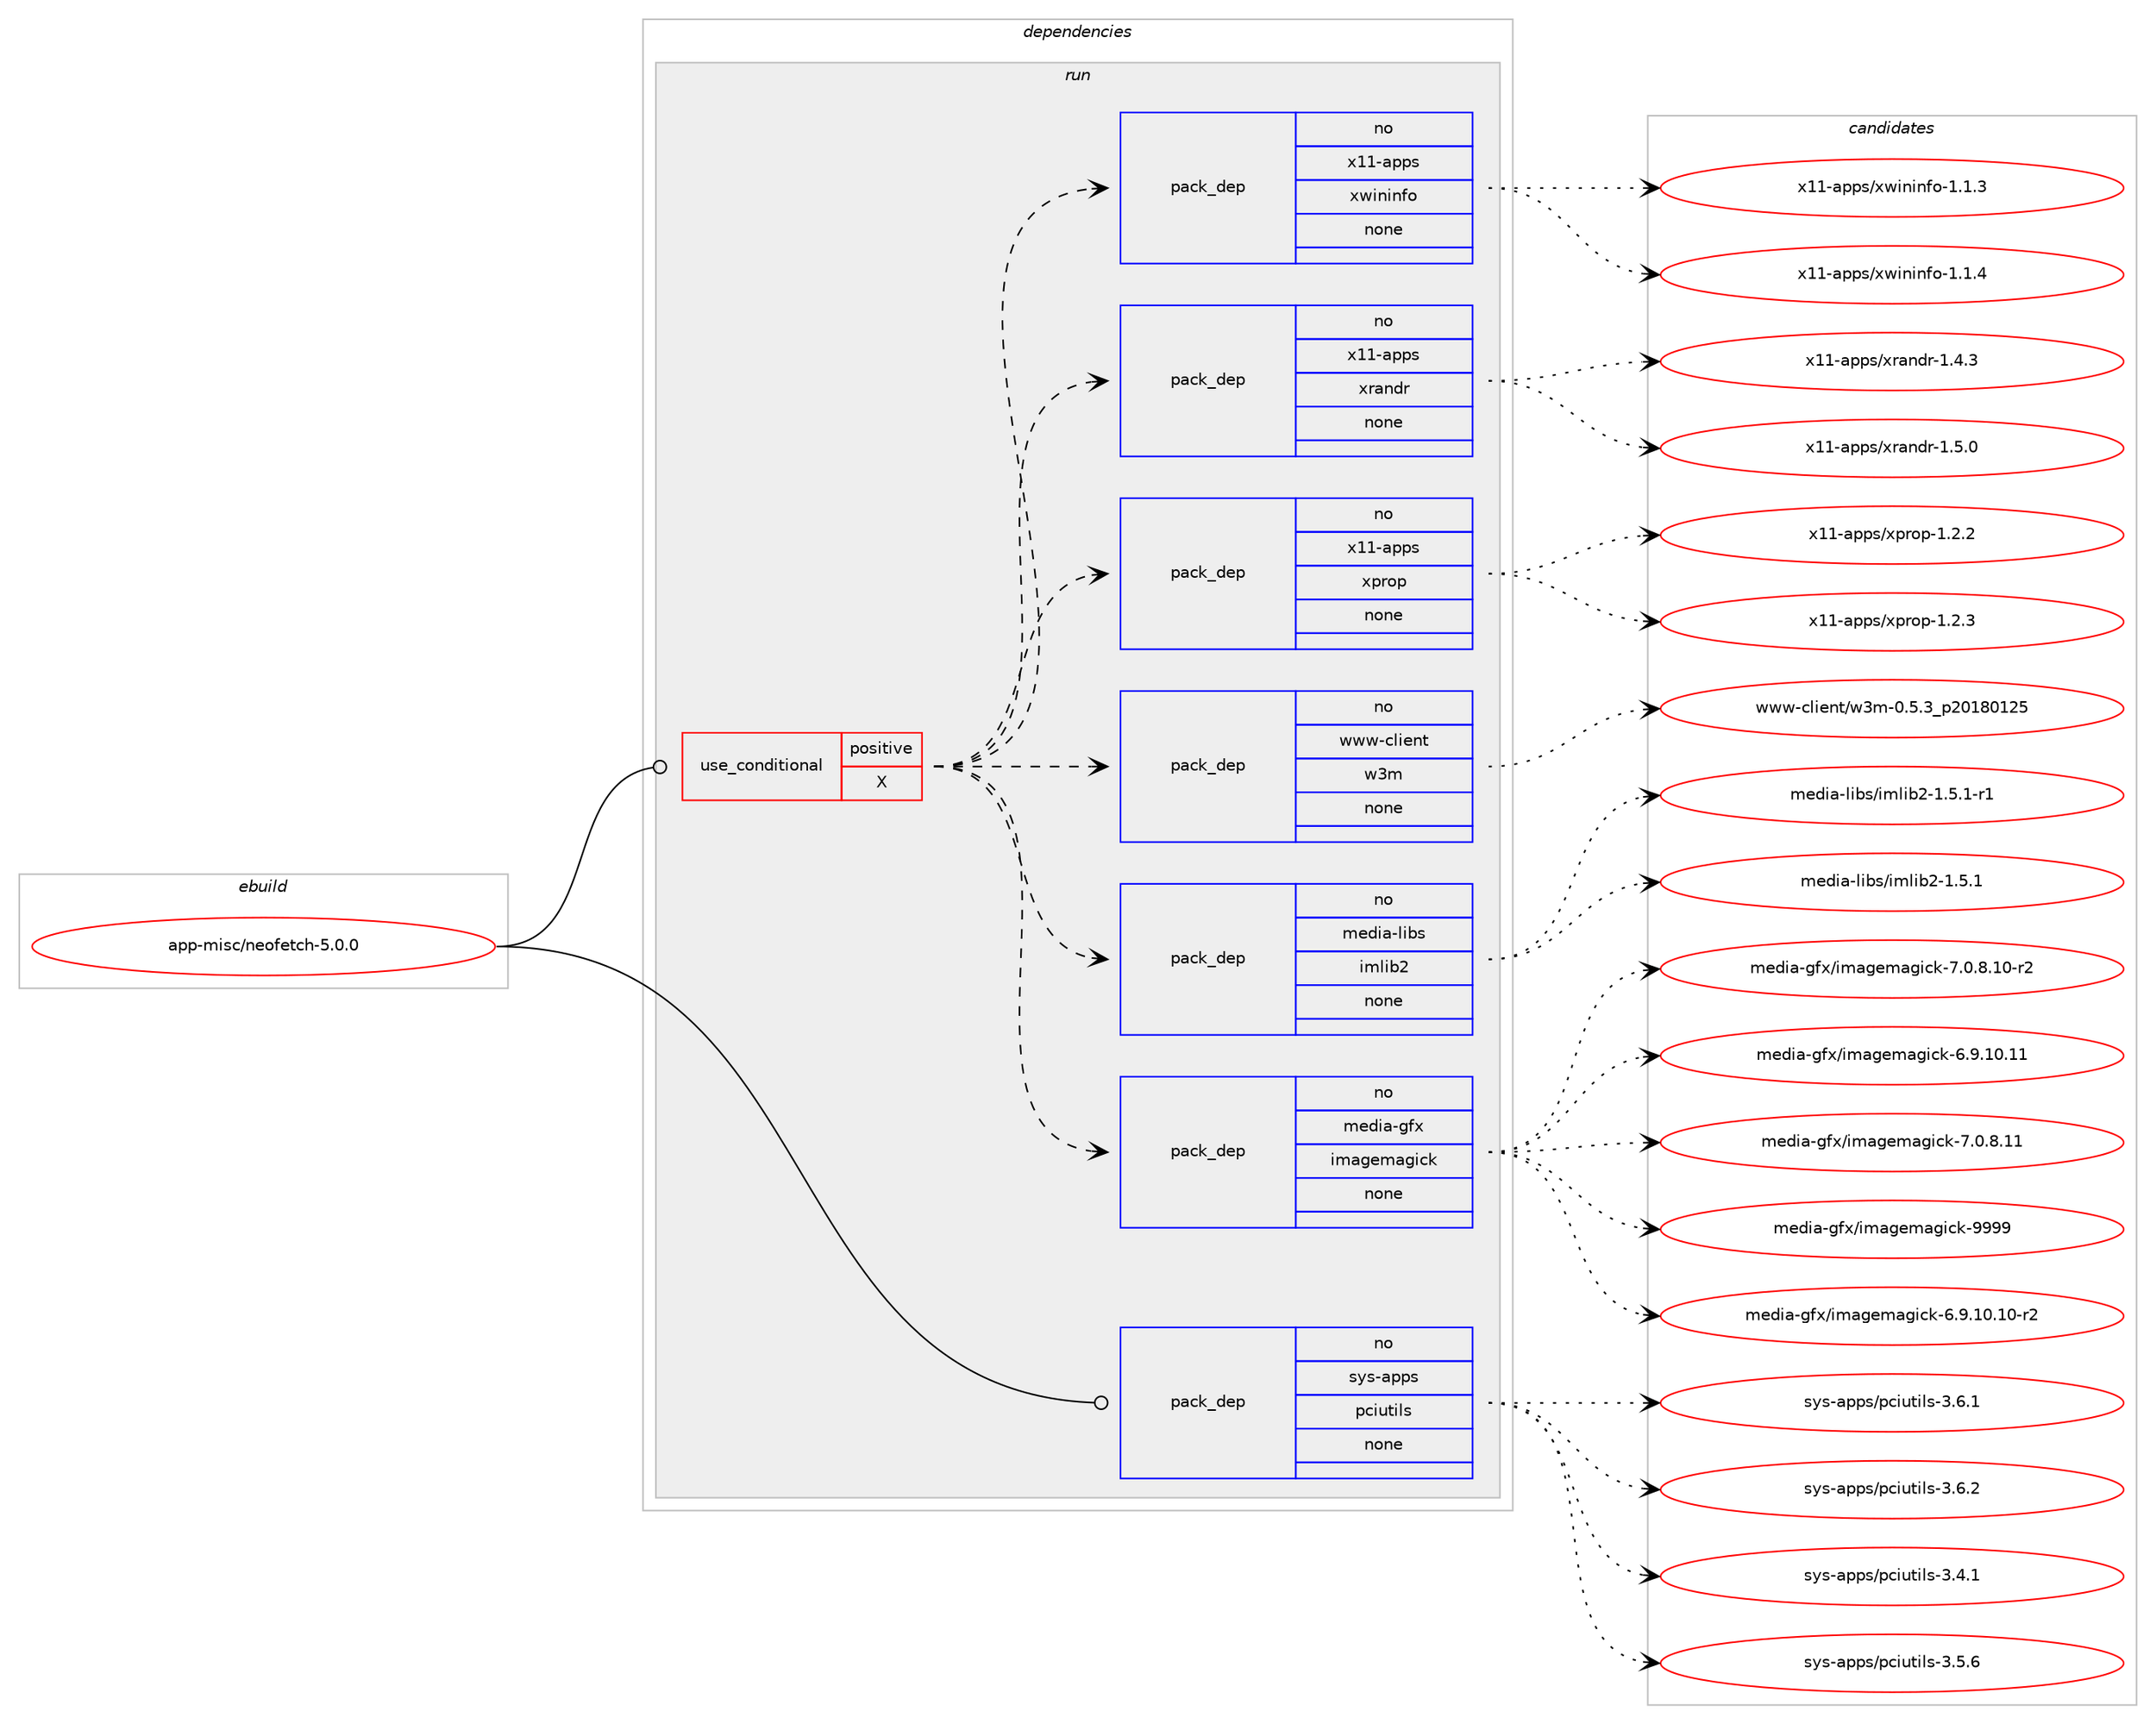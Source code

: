 digraph prolog {

# *************
# Graph options
# *************

newrank=true;
concentrate=true;
compound=true;
graph [rankdir=LR,fontname=Helvetica,fontsize=10,ranksep=1.5];#, ranksep=2.5, nodesep=0.2];
edge  [arrowhead=vee];
node  [fontname=Helvetica,fontsize=10];

# **********
# The ebuild
# **********

subgraph cluster_leftcol {
color=gray;
rank=same;
label=<<i>ebuild</i>>;
id [label="app-misc/neofetch-5.0.0", color=red, width=4, href="../app-misc/neofetch-5.0.0.svg"];
}

# ****************
# The dependencies
# ****************

subgraph cluster_midcol {
color=gray;
label=<<i>dependencies</i>>;
subgraph cluster_compile {
fillcolor="#eeeeee";
style=filled;
label=<<i>compile</i>>;
}
subgraph cluster_compileandrun {
fillcolor="#eeeeee";
style=filled;
label=<<i>compile and run</i>>;
}
subgraph cluster_run {
fillcolor="#eeeeee";
style=filled;
label=<<i>run</i>>;
subgraph cond292 {
dependency936 [label=<<TABLE BORDER="0" CELLBORDER="1" CELLSPACING="0" CELLPADDING="4"><TR><TD ROWSPAN="3" CELLPADDING="10">use_conditional</TD></TR><TR><TD>positive</TD></TR><TR><TD>X</TD></TR></TABLE>>, shape=none, color=red];
subgraph pack619 {
dependency937 [label=<<TABLE BORDER="0" CELLBORDER="1" CELLSPACING="0" CELLPADDING="4" WIDTH="220"><TR><TD ROWSPAN="6" CELLPADDING="30">pack_dep</TD></TR><TR><TD WIDTH="110">no</TD></TR><TR><TD>media-gfx</TD></TR><TR><TD>imagemagick</TD></TR><TR><TD>none</TD></TR><TR><TD></TD></TR></TABLE>>, shape=none, color=blue];
}
dependency936:e -> dependency937:w [weight=20,style="dashed",arrowhead="vee"];
subgraph pack620 {
dependency938 [label=<<TABLE BORDER="0" CELLBORDER="1" CELLSPACING="0" CELLPADDING="4" WIDTH="220"><TR><TD ROWSPAN="6" CELLPADDING="30">pack_dep</TD></TR><TR><TD WIDTH="110">no</TD></TR><TR><TD>media-libs</TD></TR><TR><TD>imlib2</TD></TR><TR><TD>none</TD></TR><TR><TD></TD></TR></TABLE>>, shape=none, color=blue];
}
dependency936:e -> dependency938:w [weight=20,style="dashed",arrowhead="vee"];
subgraph pack621 {
dependency939 [label=<<TABLE BORDER="0" CELLBORDER="1" CELLSPACING="0" CELLPADDING="4" WIDTH="220"><TR><TD ROWSPAN="6" CELLPADDING="30">pack_dep</TD></TR><TR><TD WIDTH="110">no</TD></TR><TR><TD>www-client</TD></TR><TR><TD>w3m</TD></TR><TR><TD>none</TD></TR><TR><TD></TD></TR></TABLE>>, shape=none, color=blue];
}
dependency936:e -> dependency939:w [weight=20,style="dashed",arrowhead="vee"];
subgraph pack622 {
dependency940 [label=<<TABLE BORDER="0" CELLBORDER="1" CELLSPACING="0" CELLPADDING="4" WIDTH="220"><TR><TD ROWSPAN="6" CELLPADDING="30">pack_dep</TD></TR><TR><TD WIDTH="110">no</TD></TR><TR><TD>x11-apps</TD></TR><TR><TD>xprop</TD></TR><TR><TD>none</TD></TR><TR><TD></TD></TR></TABLE>>, shape=none, color=blue];
}
dependency936:e -> dependency940:w [weight=20,style="dashed",arrowhead="vee"];
subgraph pack623 {
dependency941 [label=<<TABLE BORDER="0" CELLBORDER="1" CELLSPACING="0" CELLPADDING="4" WIDTH="220"><TR><TD ROWSPAN="6" CELLPADDING="30">pack_dep</TD></TR><TR><TD WIDTH="110">no</TD></TR><TR><TD>x11-apps</TD></TR><TR><TD>xrandr</TD></TR><TR><TD>none</TD></TR><TR><TD></TD></TR></TABLE>>, shape=none, color=blue];
}
dependency936:e -> dependency941:w [weight=20,style="dashed",arrowhead="vee"];
subgraph pack624 {
dependency942 [label=<<TABLE BORDER="0" CELLBORDER="1" CELLSPACING="0" CELLPADDING="4" WIDTH="220"><TR><TD ROWSPAN="6" CELLPADDING="30">pack_dep</TD></TR><TR><TD WIDTH="110">no</TD></TR><TR><TD>x11-apps</TD></TR><TR><TD>xwininfo</TD></TR><TR><TD>none</TD></TR><TR><TD></TD></TR></TABLE>>, shape=none, color=blue];
}
dependency936:e -> dependency942:w [weight=20,style="dashed",arrowhead="vee"];
}
id:e -> dependency936:w [weight=20,style="solid",arrowhead="odot"];
subgraph pack625 {
dependency943 [label=<<TABLE BORDER="0" CELLBORDER="1" CELLSPACING="0" CELLPADDING="4" WIDTH="220"><TR><TD ROWSPAN="6" CELLPADDING="30">pack_dep</TD></TR><TR><TD WIDTH="110">no</TD></TR><TR><TD>sys-apps</TD></TR><TR><TD>pciutils</TD></TR><TR><TD>none</TD></TR><TR><TD></TD></TR></TABLE>>, shape=none, color=blue];
}
id:e -> dependency943:w [weight=20,style="solid",arrowhead="odot"];
}
}

# **************
# The candidates
# **************

subgraph cluster_choices {
rank=same;
color=gray;
label=<<i>candidates</i>>;

subgraph choice619 {
color=black;
nodesep=1;
choice109101100105974510310212047105109971031011099710310599107455446574649484649484511450 [label="media-gfx/imagemagick-6.9.10.10-r2", color=red, width=4,href="../media-gfx/imagemagick-6.9.10.10-r2.svg"];
choice1091011001059745103102120471051099710310110997103105991074555464846564649484511450 [label="media-gfx/imagemagick-7.0.8.10-r2", color=red, width=4,href="../media-gfx/imagemagick-7.0.8.10-r2.svg"];
choice10910110010597451031021204710510997103101109971031059910745544657464948464949 [label="media-gfx/imagemagick-6.9.10.11", color=red, width=4,href="../media-gfx/imagemagick-6.9.10.11.svg"];
choice109101100105974510310212047105109971031011099710310599107455546484656464949 [label="media-gfx/imagemagick-7.0.8.11", color=red, width=4,href="../media-gfx/imagemagick-7.0.8.11.svg"];
choice1091011001059745103102120471051099710310110997103105991074557575757 [label="media-gfx/imagemagick-9999", color=red, width=4,href="../media-gfx/imagemagick-9999.svg"];
dependency937:e -> choice109101100105974510310212047105109971031011099710310599107455446574649484649484511450:w [style=dotted,weight="100"];
dependency937:e -> choice1091011001059745103102120471051099710310110997103105991074555464846564649484511450:w [style=dotted,weight="100"];
dependency937:e -> choice10910110010597451031021204710510997103101109971031059910745544657464948464949:w [style=dotted,weight="100"];
dependency937:e -> choice109101100105974510310212047105109971031011099710310599107455546484656464949:w [style=dotted,weight="100"];
dependency937:e -> choice1091011001059745103102120471051099710310110997103105991074557575757:w [style=dotted,weight="100"];
}
subgraph choice620 {
color=black;
nodesep=1;
choice109101100105974510810598115471051091081059850454946534649 [label="media-libs/imlib2-1.5.1", color=red, width=4,href="../media-libs/imlib2-1.5.1.svg"];
choice1091011001059745108105981154710510910810598504549465346494511449 [label="media-libs/imlib2-1.5.1-r1", color=red, width=4,href="../media-libs/imlib2-1.5.1-r1.svg"];
dependency938:e -> choice109101100105974510810598115471051091081059850454946534649:w [style=dotted,weight="100"];
dependency938:e -> choice1091011001059745108105981154710510910810598504549465346494511449:w [style=dotted,weight="100"];
}
subgraph choice621 {
color=black;
nodesep=1;
choice11911911945991081051011101164711951109454846534651951125048495648495053 [label="www-client/w3m-0.5.3_p20180125", color=red, width=4,href="../www-client/w3m-0.5.3_p20180125.svg"];
dependency939:e -> choice11911911945991081051011101164711951109454846534651951125048495648495053:w [style=dotted,weight="100"];
}
subgraph choice622 {
color=black;
nodesep=1;
choice1204949459711211211547120112114111112454946504650 [label="x11-apps/xprop-1.2.2", color=red, width=4,href="../x11-apps/xprop-1.2.2.svg"];
choice1204949459711211211547120112114111112454946504651 [label="x11-apps/xprop-1.2.3", color=red, width=4,href="../x11-apps/xprop-1.2.3.svg"];
dependency940:e -> choice1204949459711211211547120112114111112454946504650:w [style=dotted,weight="100"];
dependency940:e -> choice1204949459711211211547120112114111112454946504651:w [style=dotted,weight="100"];
}
subgraph choice623 {
color=black;
nodesep=1;
choice120494945971121121154712011497110100114454946524651 [label="x11-apps/xrandr-1.4.3", color=red, width=4,href="../x11-apps/xrandr-1.4.3.svg"];
choice120494945971121121154712011497110100114454946534648 [label="x11-apps/xrandr-1.5.0", color=red, width=4,href="../x11-apps/xrandr-1.5.0.svg"];
dependency941:e -> choice120494945971121121154712011497110100114454946524651:w [style=dotted,weight="100"];
dependency941:e -> choice120494945971121121154712011497110100114454946534648:w [style=dotted,weight="100"];
}
subgraph choice624 {
color=black;
nodesep=1;
choice1204949459711211211547120119105110105110102111454946494651 [label="x11-apps/xwininfo-1.1.3", color=red, width=4,href="../x11-apps/xwininfo-1.1.3.svg"];
choice1204949459711211211547120119105110105110102111454946494652 [label="x11-apps/xwininfo-1.1.4", color=red, width=4,href="../x11-apps/xwininfo-1.1.4.svg"];
dependency942:e -> choice1204949459711211211547120119105110105110102111454946494651:w [style=dotted,weight="100"];
dependency942:e -> choice1204949459711211211547120119105110105110102111454946494652:w [style=dotted,weight="100"];
}
subgraph choice625 {
color=black;
nodesep=1;
choice11512111545971121121154711299105117116105108115455146524649 [label="sys-apps/pciutils-3.4.1", color=red, width=4,href="../sys-apps/pciutils-3.4.1.svg"];
choice11512111545971121121154711299105117116105108115455146534654 [label="sys-apps/pciutils-3.5.6", color=red, width=4,href="../sys-apps/pciutils-3.5.6.svg"];
choice11512111545971121121154711299105117116105108115455146544649 [label="sys-apps/pciutils-3.6.1", color=red, width=4,href="../sys-apps/pciutils-3.6.1.svg"];
choice11512111545971121121154711299105117116105108115455146544650 [label="sys-apps/pciutils-3.6.2", color=red, width=4,href="../sys-apps/pciutils-3.6.2.svg"];
dependency943:e -> choice11512111545971121121154711299105117116105108115455146524649:w [style=dotted,weight="100"];
dependency943:e -> choice11512111545971121121154711299105117116105108115455146534654:w [style=dotted,weight="100"];
dependency943:e -> choice11512111545971121121154711299105117116105108115455146544649:w [style=dotted,weight="100"];
dependency943:e -> choice11512111545971121121154711299105117116105108115455146544650:w [style=dotted,weight="100"];
}
}

}
